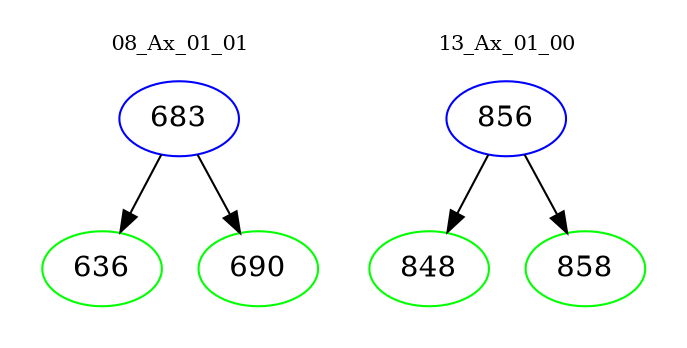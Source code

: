 digraph{
subgraph cluster_0 {
color = white
label = "08_Ax_01_01";
fontsize=10;
T0_683 [label="683", color="blue"]
T0_683 -> T0_636 [color="black"]
T0_636 [label="636", color="green"]
T0_683 -> T0_690 [color="black"]
T0_690 [label="690", color="green"]
}
subgraph cluster_1 {
color = white
label = "13_Ax_01_00";
fontsize=10;
T1_856 [label="856", color="blue"]
T1_856 -> T1_848 [color="black"]
T1_848 [label="848", color="green"]
T1_856 -> T1_858 [color="black"]
T1_858 [label="858", color="green"]
}
}
